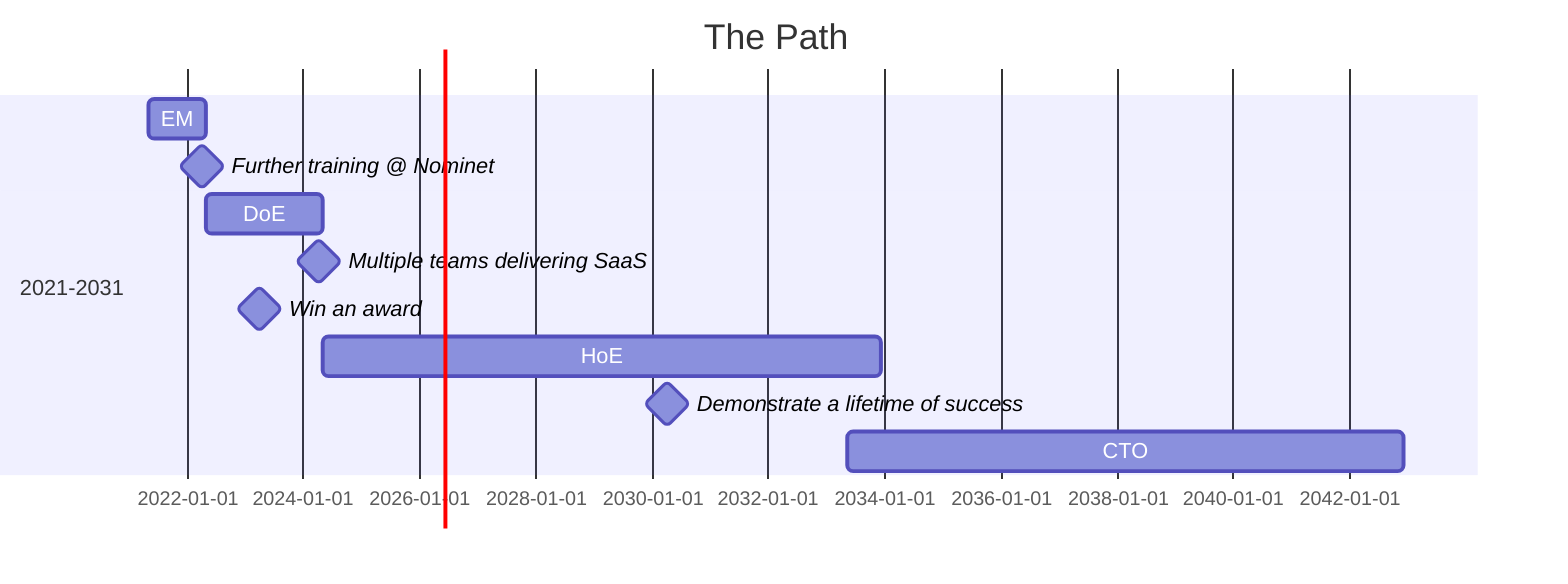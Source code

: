 gantt
title The Path
    section 2021-2031
    EM :, 2021-05-01, 52w
    Further training @ Nominet :milestone, 2022-04-01, 0d
    DoE :, 2022-05-01, 104w
    Multiple teams delivering SaaS :milestone, 2024-04-01, 0d
    Win an award :milestone, 2023-04-01, 0d
    HoE :, 2024-05-01, 500w
    Demonstrate a lifetime of success :milestone, 2030-04-01, 0d
    CTO :, 2033-05-01, 500w